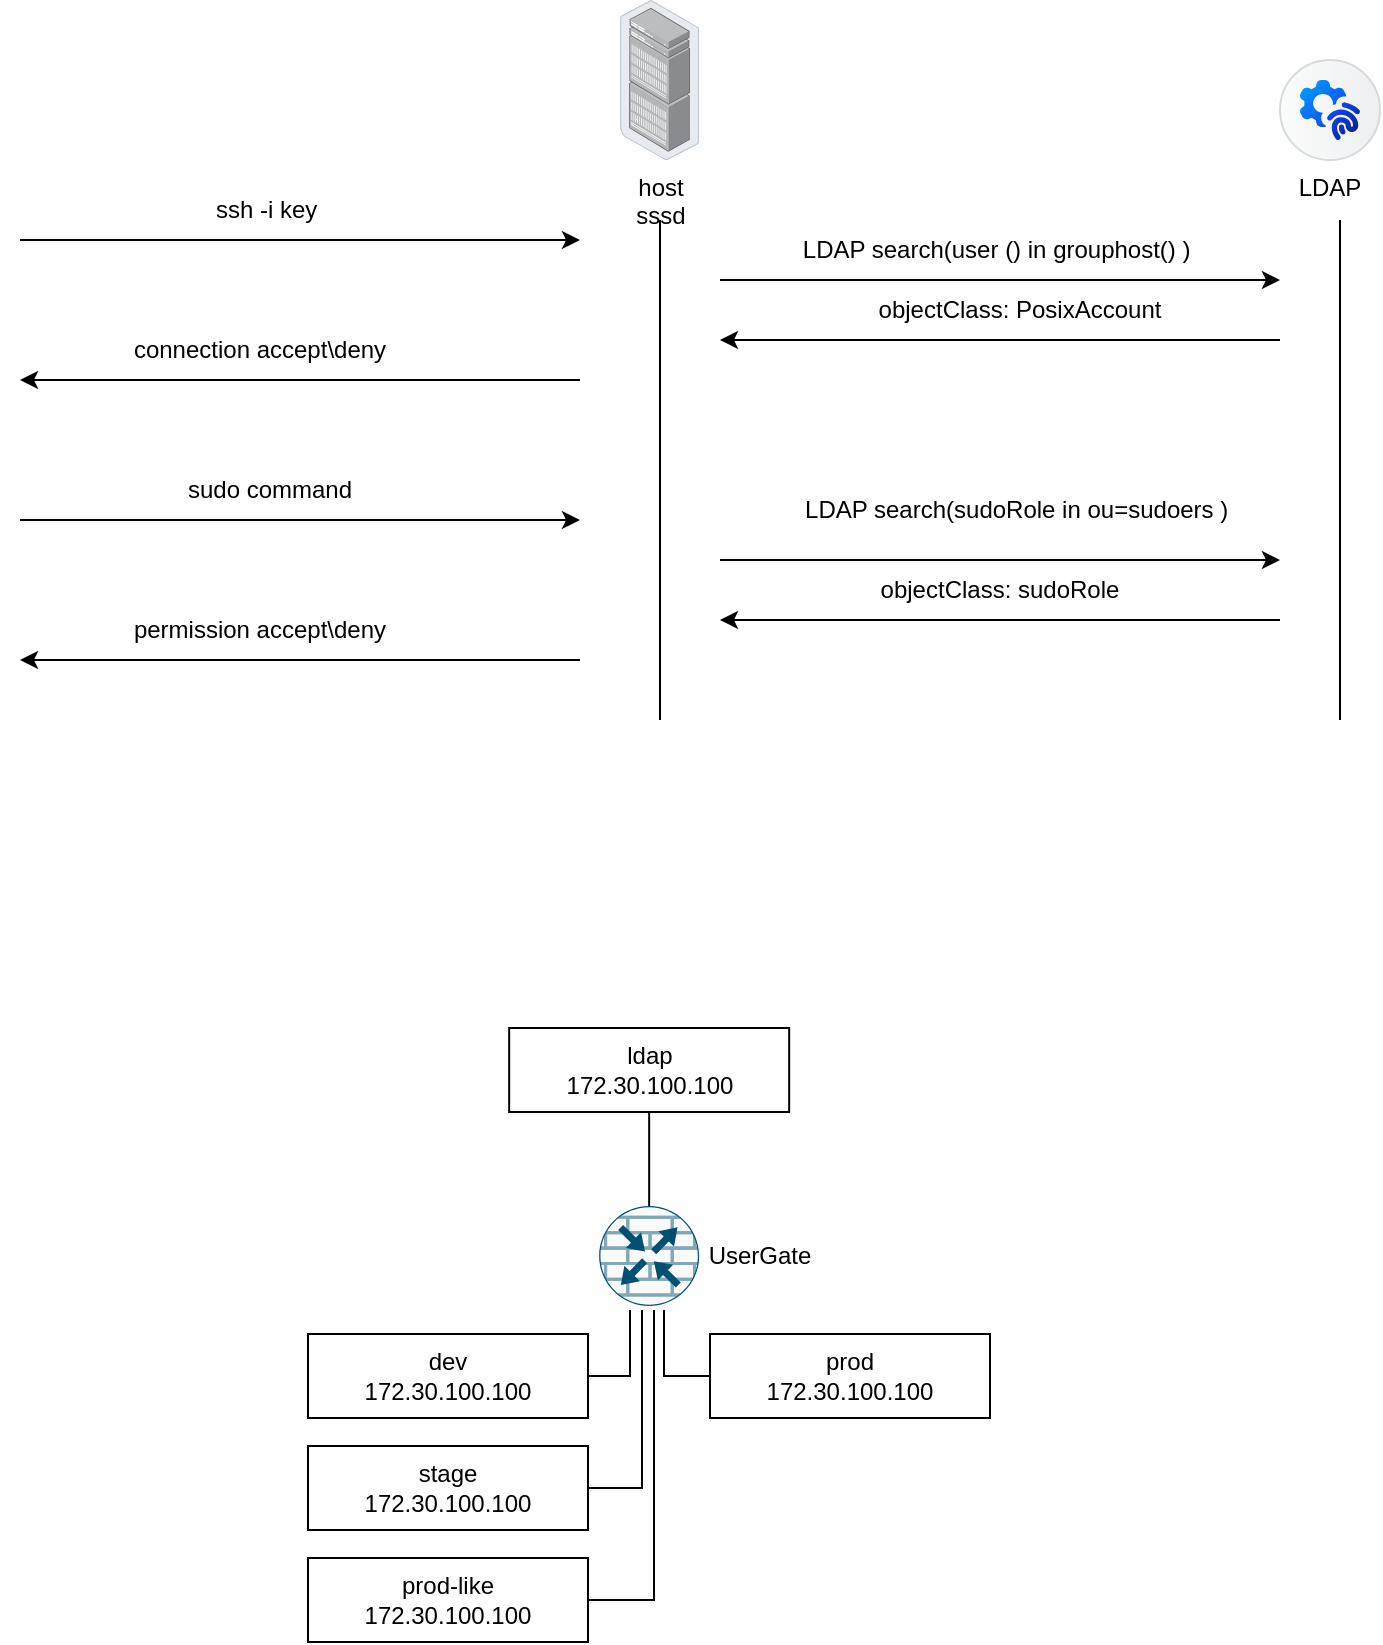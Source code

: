 <mxfile version="28.2.8">
  <diagram name="Страница — 1" id="ES0QzxzYQoj7FINaQqWn">
    <mxGraphModel dx="249" dy="109" grid="0" gridSize="10" guides="1" tooltips="1" connect="1" arrows="1" fold="1" page="1" pageScale="1" pageWidth="827" pageHeight="1169" math="0" shadow="0">
      <root>
        <mxCell id="0" />
        <mxCell id="1" parent="0" />
        <mxCell id="kE9ulc5vbB1E9aAx0UHr-1" value="host&lt;br&gt;sssd" style="image;points=[];aspect=fixed;html=1;align=center;shadow=0;dashed=0;image=img/lib/allied_telesis/storage/Datacenter_Server_Rack_EoR.svg;" parent="1" vertex="1">
          <mxGeometry x="379" y="22.0" width="39.58" height="80" as="geometry" />
        </mxCell>
        <mxCell id="kE9ulc5vbB1E9aAx0UHr-2" value="LDAP" style="shape=mxgraph.sap.icon;labelPosition=center;verticalLabelPosition=bottom;align=center;verticalAlign=top;strokeWidth=1;strokeColor=#D5DADD;fillColor=#EDEFF0;gradientColor=#FCFCFC;gradientDirection=west;aspect=fixed;SAPIcon=SAP_Authorization_Management_Service" parent="1" vertex="1">
          <mxGeometry x="709" y="52.0" width="50" height="50" as="geometry" />
        </mxCell>
        <mxCell id="kE9ulc5vbB1E9aAx0UHr-12" value="" style="endArrow=none;html=1;rounded=0;" parent="1" edge="1">
          <mxGeometry width="50" height="50" relative="1" as="geometry">
            <mxPoint x="399" y="382" as="sourcePoint" />
            <mxPoint x="399" y="132" as="targetPoint" />
          </mxGeometry>
        </mxCell>
        <mxCell id="kE9ulc5vbB1E9aAx0UHr-13" value="" style="endArrow=none;html=1;rounded=0;" parent="1" edge="1">
          <mxGeometry width="50" height="50" relative="1" as="geometry">
            <mxPoint x="739" y="382" as="sourcePoint" />
            <mxPoint x="739" y="132" as="targetPoint" />
          </mxGeometry>
        </mxCell>
        <mxCell id="kE9ulc5vbB1E9aAx0UHr-14" value="" style="endArrow=classic;html=1;rounded=0;" parent="1" edge="1">
          <mxGeometry width="50" height="50" relative="1" as="geometry">
            <mxPoint x="79" y="142" as="sourcePoint" />
            <mxPoint x="359" y="142" as="targetPoint" />
          </mxGeometry>
        </mxCell>
        <mxCell id="kE9ulc5vbB1E9aAx0UHr-15" value="" style="endArrow=classic;html=1;rounded=0;" parent="1" edge="1">
          <mxGeometry width="50" height="50" relative="1" as="geometry">
            <mxPoint x="429" y="162" as="sourcePoint" />
            <mxPoint x="709" y="162" as="targetPoint" />
          </mxGeometry>
        </mxCell>
        <mxCell id="kE9ulc5vbB1E9aAx0UHr-16" value="" style="endArrow=classic;html=1;rounded=0;" parent="1" edge="1">
          <mxGeometry width="50" height="50" relative="1" as="geometry">
            <mxPoint x="709" y="192" as="sourcePoint" />
            <mxPoint x="429" y="192" as="targetPoint" />
          </mxGeometry>
        </mxCell>
        <mxCell id="kE9ulc5vbB1E9aAx0UHr-17" value="" style="endArrow=classic;html=1;rounded=0;" parent="1" edge="1">
          <mxGeometry width="50" height="50" relative="1" as="geometry">
            <mxPoint x="359" y="212" as="sourcePoint" />
            <mxPoint x="79" y="212" as="targetPoint" />
          </mxGeometry>
        </mxCell>
        <mxCell id="kE9ulc5vbB1E9aAx0UHr-18" value="" style="endArrow=classic;html=1;rounded=0;" parent="1" edge="1">
          <mxGeometry width="50" height="50" relative="1" as="geometry">
            <mxPoint x="79" y="282" as="sourcePoint" />
            <mxPoint x="359" y="282" as="targetPoint" />
          </mxGeometry>
        </mxCell>
        <mxCell id="kE9ulc5vbB1E9aAx0UHr-19" value="" style="endArrow=classic;html=1;rounded=0;" parent="1" edge="1">
          <mxGeometry width="50" height="50" relative="1" as="geometry">
            <mxPoint x="429" y="302" as="sourcePoint" />
            <mxPoint x="709" y="302" as="targetPoint" />
          </mxGeometry>
        </mxCell>
        <mxCell id="kE9ulc5vbB1E9aAx0UHr-20" value="" style="endArrow=classic;html=1;rounded=0;" parent="1" edge="1">
          <mxGeometry width="50" height="50" relative="1" as="geometry">
            <mxPoint x="709" y="332" as="sourcePoint" />
            <mxPoint x="429" y="332" as="targetPoint" />
          </mxGeometry>
        </mxCell>
        <mxCell id="kE9ulc5vbB1E9aAx0UHr-21" value="" style="endArrow=classic;html=1;rounded=0;" parent="1" edge="1">
          <mxGeometry width="50" height="50" relative="1" as="geometry">
            <mxPoint x="359" y="352" as="sourcePoint" />
            <mxPoint x="79" y="352" as="targetPoint" />
          </mxGeometry>
        </mxCell>
        <mxCell id="kE9ulc5vbB1E9aAx0UHr-22" value="&lt;font style=&quot;font-size: 12px;&quot;&gt;ssh -i key&amp;nbsp;&lt;/font&gt;" style="text;html=1;whiteSpace=wrap;strokeColor=none;fillColor=none;align=center;verticalAlign=middle;rounded=0;" parent="1" vertex="1">
          <mxGeometry x="74" y="112" width="260" height="30" as="geometry" />
        </mxCell>
        <mxCell id="kE9ulc5vbB1E9aAx0UHr-26" value="LDAP search(user () in grouphost() )&amp;nbsp;" style="text;html=1;whiteSpace=wrap;strokeColor=none;fillColor=none;align=center;verticalAlign=middle;rounded=0;" parent="1" vertex="1">
          <mxGeometry x="459" y="132" width="220" height="30" as="geometry" />
        </mxCell>
        <mxCell id="kE9ulc5vbB1E9aAx0UHr-28" value="&lt;div&gt;objectClass: PosixAccount&lt;/div&gt;" style="text;html=1;whiteSpace=wrap;strokeColor=none;fillColor=none;align=center;verticalAlign=middle;rounded=0;" parent="1" vertex="1">
          <mxGeometry x="494" y="162" width="170" height="30" as="geometry" />
        </mxCell>
        <mxCell id="kE9ulc5vbB1E9aAx0UHr-32" value="sudo command" style="text;html=1;whiteSpace=wrap;strokeColor=none;fillColor=none;align=center;verticalAlign=middle;rounded=0;" parent="1" vertex="1">
          <mxGeometry x="159" y="252" width="90" height="30" as="geometry" />
        </mxCell>
        <mxCell id="kE9ulc5vbB1E9aAx0UHr-33" value="LDAP search(sudoRole in ou=sudoers )&amp;nbsp;" style="text;html=1;whiteSpace=wrap;strokeColor=none;fillColor=none;align=center;verticalAlign=middle;rounded=0;" parent="1" vertex="1">
          <mxGeometry x="469" y="262" width="220" height="30" as="geometry" />
        </mxCell>
        <mxCell id="kE9ulc5vbB1E9aAx0UHr-37" value="permission accept\deny" style="text;html=1;whiteSpace=wrap;strokeColor=none;fillColor=none;align=center;verticalAlign=middle;rounded=0;" parent="1" vertex="1">
          <mxGeometry x="129" y="322" width="140" height="30" as="geometry" />
        </mxCell>
        <mxCell id="CuR73UPyF55ekXB-EM0x-2" value="&lt;div&gt;objectClass: sudoRole&lt;/div&gt;" style="text;html=1;whiteSpace=wrap;strokeColor=none;fillColor=none;align=center;verticalAlign=middle;rounded=0;" vertex="1" parent="1">
          <mxGeometry x="484" y="302" width="170" height="30" as="geometry" />
        </mxCell>
        <mxCell id="CuR73UPyF55ekXB-EM0x-3" value="&lt;font style=&quot;font-size: 12px;&quot;&gt;connection&lt;/font&gt;&lt;font style=&quot;font-size: 12px;&quot;&gt;&amp;nbsp;accept\deny&lt;/font&gt;" style="text;html=1;whiteSpace=wrap;strokeColor=none;fillColor=none;align=center;verticalAlign=middle;rounded=0;" vertex="1" parent="1">
          <mxGeometry x="69" y="182" width="260" height="30" as="geometry" />
        </mxCell>
        <mxCell id="CuR73UPyF55ekXB-EM0x-4" value="" style="sketch=0;points=[[0.5,0,0],[1,0.5,0],[0.5,1,0],[0,0.5,0],[0.145,0.145,0],[0.856,0.145,0],[0.855,0.856,0],[0.145,0.855,0]];verticalLabelPosition=bottom;html=1;verticalAlign=top;aspect=fixed;align=center;pointerEvents=1;shape=mxgraph.cisco19.rect;prIcon=router_with_firewall;fillColor=#FAFAFA;strokeColor=#005073;" vertex="1" parent="1">
          <mxGeometry x="368.58" y="625" width="50" height="50" as="geometry" />
        </mxCell>
        <mxCell id="CuR73UPyF55ekXB-EM0x-5" value="&lt;div&gt;dev&lt;/div&gt;&lt;div&gt;172.30.100.100&lt;/div&gt;" style="rounded=0;whiteSpace=wrap;html=1;" vertex="1" parent="1">
          <mxGeometry x="223" y="689" width="140" height="42" as="geometry" />
        </mxCell>
        <mxCell id="CuR73UPyF55ekXB-EM0x-6" value="&lt;div&gt;stage&lt;/div&gt;&lt;div&gt;172.30.100.100&lt;/div&gt;" style="rounded=0;whiteSpace=wrap;html=1;" vertex="1" parent="1">
          <mxGeometry x="223" y="745" width="140" height="42" as="geometry" />
        </mxCell>
        <mxCell id="CuR73UPyF55ekXB-EM0x-7" value="&lt;div&gt;prod-like&lt;/div&gt;&lt;div&gt;172.30.100.100&lt;/div&gt;" style="rounded=0;whiteSpace=wrap;html=1;" vertex="1" parent="1">
          <mxGeometry x="223" y="801" width="140" height="42" as="geometry" />
        </mxCell>
        <mxCell id="CuR73UPyF55ekXB-EM0x-8" value="&lt;div&gt;prod&lt;/div&gt;&lt;div&gt;172.30.100.100&lt;/div&gt;" style="rounded=0;whiteSpace=wrap;html=1;" vertex="1" parent="1">
          <mxGeometry x="424" y="689" width="140" height="42" as="geometry" />
        </mxCell>
        <mxCell id="CuR73UPyF55ekXB-EM0x-9" value="&lt;div&gt;ldap&lt;/div&gt;&lt;div&gt;172.30.100.100&lt;/div&gt;" style="rounded=0;whiteSpace=wrap;html=1;" vertex="1" parent="1">
          <mxGeometry x="323.58" y="536" width="140" height="42" as="geometry" />
        </mxCell>
        <mxCell id="CuR73UPyF55ekXB-EM0x-17" value="UserGate" style="text;html=1;whiteSpace=wrap;strokeColor=none;fillColor=none;align=center;verticalAlign=middle;rounded=0;" vertex="1" parent="1">
          <mxGeometry x="418.58" y="635" width="60" height="30" as="geometry" />
        </mxCell>
        <mxCell id="CuR73UPyF55ekXB-EM0x-18" value="" style="endArrow=none;html=1;rounded=0;exitX=0.5;exitY=0;exitDx=0;exitDy=0;exitPerimeter=0;entryX=0.5;entryY=1;entryDx=0;entryDy=0;" edge="1" parent="1" source="CuR73UPyF55ekXB-EM0x-4" target="CuR73UPyF55ekXB-EM0x-9">
          <mxGeometry width="50" height="50" relative="1" as="geometry">
            <mxPoint x="484" y="638" as="sourcePoint" />
            <mxPoint x="534" y="588" as="targetPoint" />
          </mxGeometry>
        </mxCell>
        <mxCell id="CuR73UPyF55ekXB-EM0x-19" value="" style="endArrow=none;html=1;rounded=0;exitX=1;exitY=0.5;exitDx=0;exitDy=0;" edge="1" parent="1" source="CuR73UPyF55ekXB-EM0x-5">
          <mxGeometry width="50" height="50" relative="1" as="geometry">
            <mxPoint x="380" y="749" as="sourcePoint" />
            <mxPoint x="384" y="677" as="targetPoint" />
            <Array as="points">
              <mxPoint x="384" y="710" />
            </Array>
          </mxGeometry>
        </mxCell>
        <mxCell id="CuR73UPyF55ekXB-EM0x-20" value="" style="endArrow=none;html=1;rounded=0;exitX=1;exitY=0.5;exitDx=0;exitDy=0;" edge="1" parent="1" source="CuR73UPyF55ekXB-EM0x-6">
          <mxGeometry width="50" height="50" relative="1" as="geometry">
            <mxPoint x="376" y="770" as="sourcePoint" />
            <mxPoint x="390" y="677" as="targetPoint" />
            <Array as="points">
              <mxPoint x="390" y="766" />
            </Array>
          </mxGeometry>
        </mxCell>
        <mxCell id="CuR73UPyF55ekXB-EM0x-21" value="" style="endArrow=none;html=1;rounded=0;exitX=1;exitY=0.5;exitDx=0;exitDy=0;" edge="1" parent="1" source="CuR73UPyF55ekXB-EM0x-7">
          <mxGeometry width="50" height="50" relative="1" as="geometry">
            <mxPoint x="380" y="749" as="sourcePoint" />
            <mxPoint x="396" y="677" as="targetPoint" />
            <Array as="points">
              <mxPoint x="396" y="822" />
            </Array>
          </mxGeometry>
        </mxCell>
        <mxCell id="CuR73UPyF55ekXB-EM0x-22" value="" style="endArrow=none;html=1;rounded=0;exitX=0;exitY=0.5;exitDx=0;exitDy=0;" edge="1" parent="1" source="CuR73UPyF55ekXB-EM0x-8">
          <mxGeometry width="50" height="50" relative="1" as="geometry">
            <mxPoint x="388" y="745" as="sourcePoint" />
            <mxPoint x="401" y="677" as="targetPoint" />
            <Array as="points">
              <mxPoint x="401" y="710" />
            </Array>
          </mxGeometry>
        </mxCell>
      </root>
    </mxGraphModel>
  </diagram>
</mxfile>
